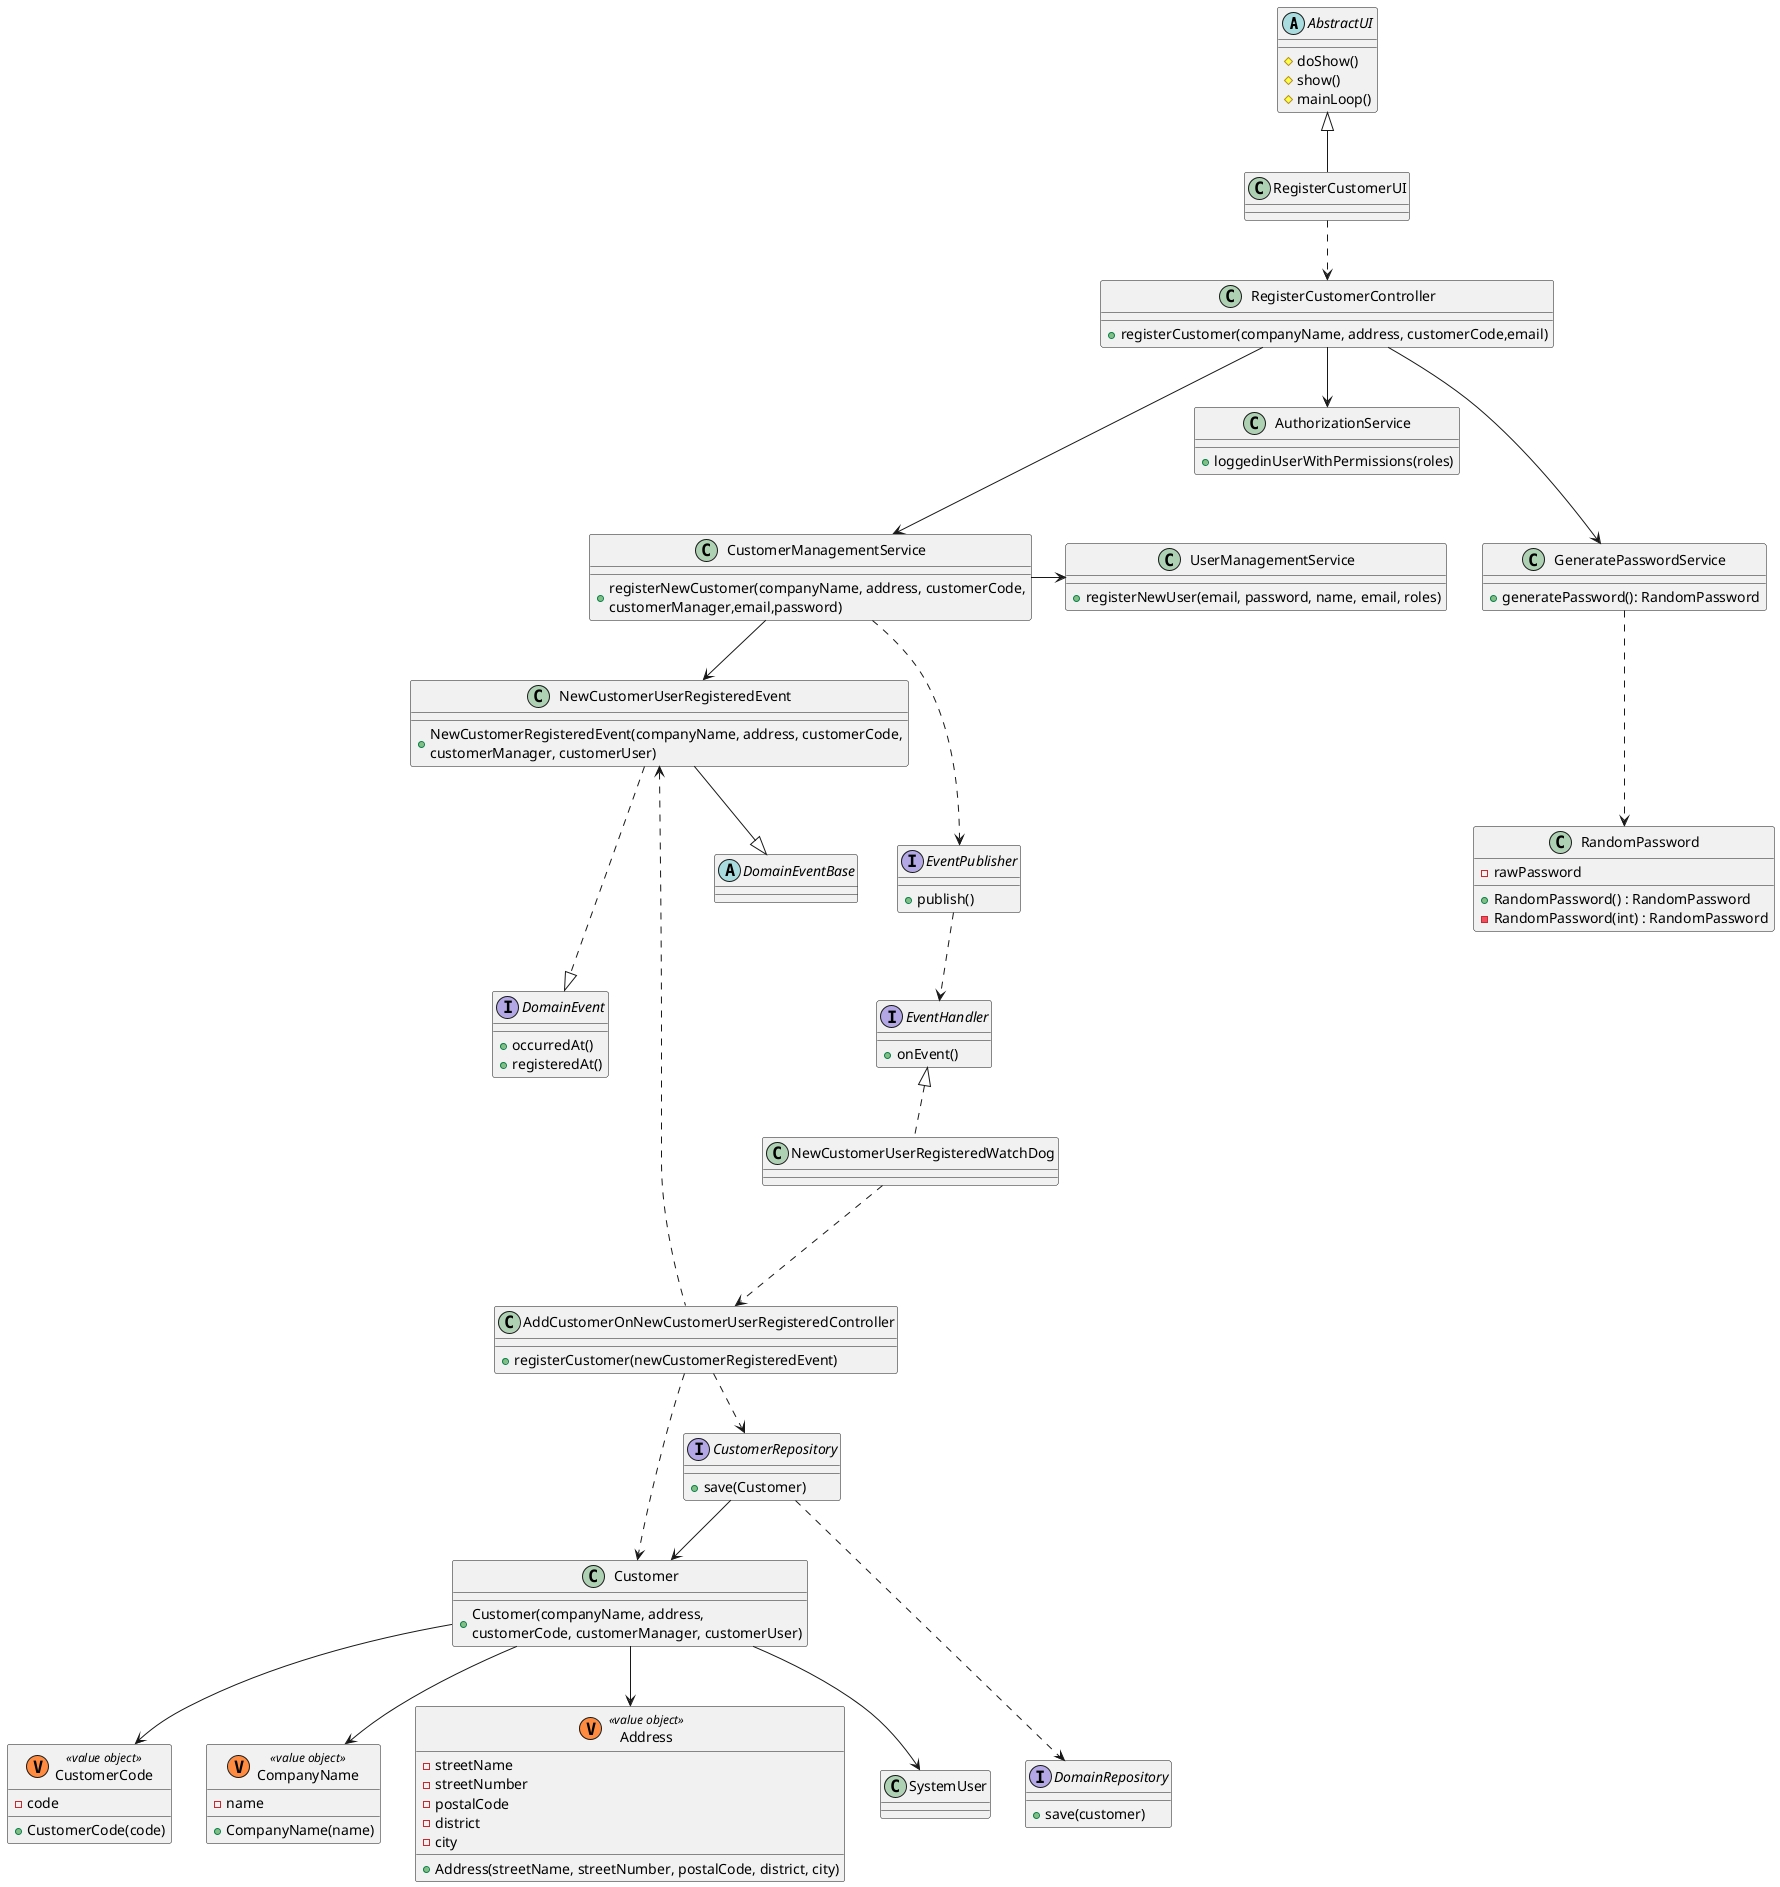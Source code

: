 @startuml



abstract class AbstractUI {
    # doShow()
    # show()
    # mainLoop()
}

class AuthorizationService {
    + loggedinUserWithPermissions(roles)
}

class UserManagementService {
    + registerNewUser(email, password, name, email, roles)
}
class CustomerManagementService {
    +  registerNewCustomer(companyName, address, customerCode,\ncustomerManager,email,password)
}

interface EventPublisher{
    + publish()
}
interface EventHandler{
    + onEvent()
}
interface DomainEvent{
    + occurredAt()
    + registeredAt()
}
interface DomainRepository{
+ save(customer)
}



class RegisterCustomerUI {

}

class RegisterCustomerController{
+ registerCustomer(companyName, address, customerCode,email)
}
class AddCustomerOnNewCustomerUserRegisteredController{
+ registerCustomer(newCustomerRegisteredEvent)
}
class GeneratePasswordService {
+ generatePassword(): RandomPassword
}

class RandomPassword{
- rawPassword
+ RandomPassword() : RandomPassword
- RandomPassword(int) : RandomPassword
}

class Customer{
+ Customer(companyName, address,\ncustomerCode, customerManager, customerUser)
}


interface CustomerRepository {
+ save(Customer)
}
class CustomerCode <<(V,#FF8B40) value object>>  {
- code
+ CustomerCode(code)
}
class CompanyName <<(V,#FF8B40) value object>> {
- name
+ CompanyName(name)
}
class Address <<(V,#FF8B40) value object>> {
- streetName
- streetNumber
- postalCode
- district
- city
+ Address(streetName, streetNumber, postalCode, district, city)
}
class NewCustomerUserRegisteredEvent{
+ NewCustomerRegisteredEvent(companyName, address, customerCode,\ncustomerManager, customerUser)
}
abstract class DomainEventBase {
}
class NewCustomerUserRegisteredWatchDog{
}

class SystemUser{
}

AbstractUI <|-- RegisterCustomerUI
RegisterCustomerUI .-> RegisterCustomerController


NewCustomerUserRegisteredEvent --|> DomainEventBase
NewCustomerUserRegisteredEvent .--|> DomainEvent

NewCustomerUserRegisteredWatchDog .-up|> EventHandler
NewCustomerUserRegisteredWatchDog .--> AddCustomerOnNewCustomerUserRegisteredController
EventPublisher .-> EventHandler
Customer --> CompanyName
Customer --> CustomerCode
Customer --> Address
Customer --> SystemUser
CustomerRepository .--> DomainRepository
CustomerRepository --> Customer

RegisterCustomerController --> AuthorizationService
CustomerManagementService -> UserManagementService
RegisterCustomerController ---> CustomerManagementService
RegisterCustomerController ---> GeneratePasswordService
CustomerManagementService --> NewCustomerUserRegisteredEvent
CustomerManagementService .--> EventPublisher

GeneratePasswordService .--> RandomPassword
AddCustomerOnNewCustomerUserRegisteredController .-up-> NewCustomerUserRegisteredEvent
AddCustomerOnNewCustomerUserRegisteredController .-> Customer
AddCustomerOnNewCustomerUserRegisteredController .-> CustomerRepository





@enduml